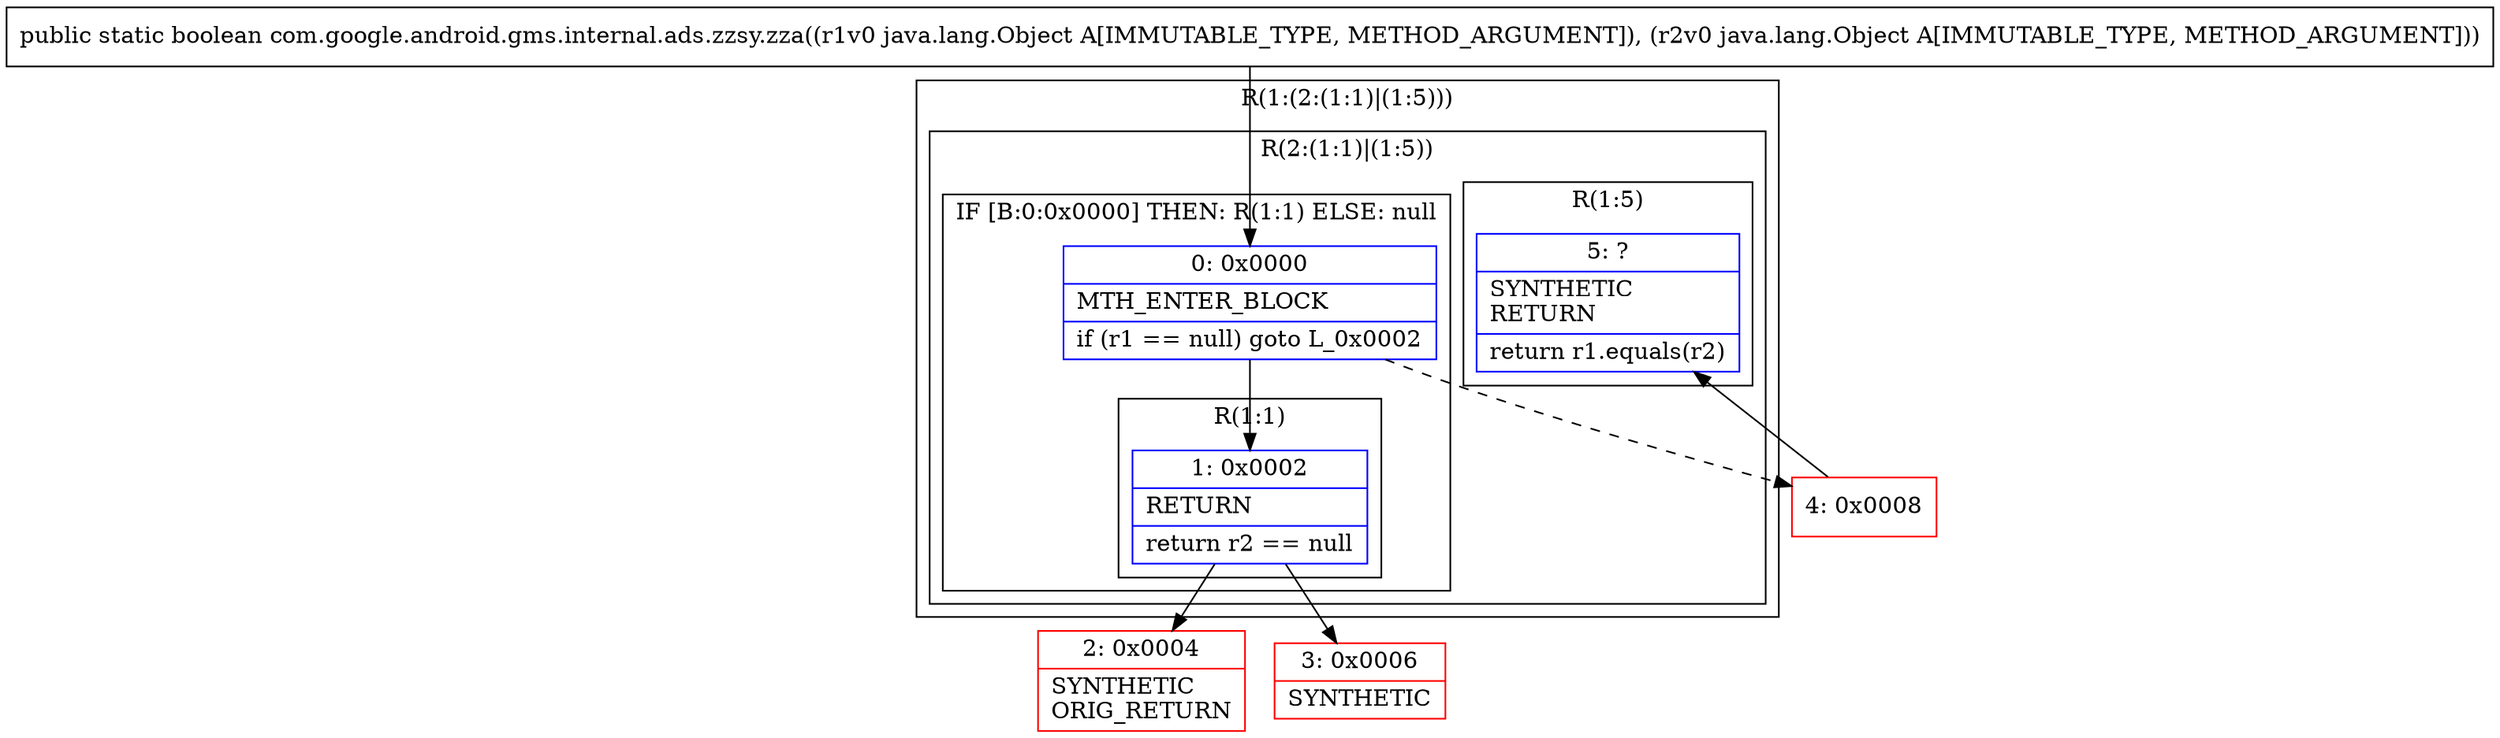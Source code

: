 digraph "CFG forcom.google.android.gms.internal.ads.zzsy.zza(Ljava\/lang\/Object;Ljava\/lang\/Object;)Z" {
subgraph cluster_Region_785571885 {
label = "R(1:(2:(1:1)|(1:5)))";
node [shape=record,color=blue];
subgraph cluster_Region_2102699256 {
label = "R(2:(1:1)|(1:5))";
node [shape=record,color=blue];
subgraph cluster_IfRegion_494540142 {
label = "IF [B:0:0x0000] THEN: R(1:1) ELSE: null";
node [shape=record,color=blue];
Node_0 [shape=record,label="{0\:\ 0x0000|MTH_ENTER_BLOCK\l|if (r1 == null) goto L_0x0002\l}"];
subgraph cluster_Region_126154205 {
label = "R(1:1)";
node [shape=record,color=blue];
Node_1 [shape=record,label="{1\:\ 0x0002|RETURN\l|return r2 == null\l}"];
}
}
subgraph cluster_Region_1047445128 {
label = "R(1:5)";
node [shape=record,color=blue];
Node_5 [shape=record,label="{5\:\ ?|SYNTHETIC\lRETURN\l|return r1.equals(r2)\l}"];
}
}
}
Node_2 [shape=record,color=red,label="{2\:\ 0x0004|SYNTHETIC\lORIG_RETURN\l}"];
Node_3 [shape=record,color=red,label="{3\:\ 0x0006|SYNTHETIC\l}"];
Node_4 [shape=record,color=red,label="{4\:\ 0x0008}"];
MethodNode[shape=record,label="{public static boolean com.google.android.gms.internal.ads.zzsy.zza((r1v0 java.lang.Object A[IMMUTABLE_TYPE, METHOD_ARGUMENT]), (r2v0 java.lang.Object A[IMMUTABLE_TYPE, METHOD_ARGUMENT])) }"];
MethodNode -> Node_0;
Node_0 -> Node_1;
Node_0 -> Node_4[style=dashed];
Node_1 -> Node_2;
Node_1 -> Node_3;
Node_4 -> Node_5;
}

